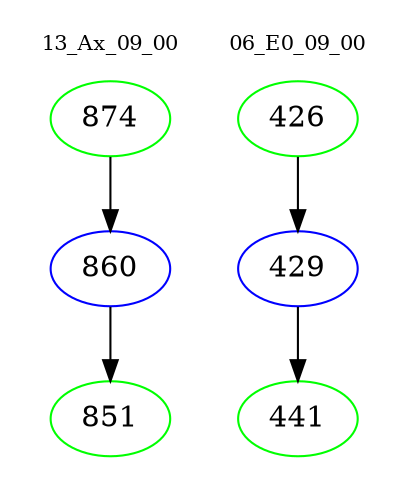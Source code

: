 digraph{
subgraph cluster_0 {
color = white
label = "13_Ax_09_00";
fontsize=10;
T0_874 [label="874", color="green"]
T0_874 -> T0_860 [color="black"]
T0_860 [label="860", color="blue"]
T0_860 -> T0_851 [color="black"]
T0_851 [label="851", color="green"]
}
subgraph cluster_1 {
color = white
label = "06_E0_09_00";
fontsize=10;
T1_426 [label="426", color="green"]
T1_426 -> T1_429 [color="black"]
T1_429 [label="429", color="blue"]
T1_429 -> T1_441 [color="black"]
T1_441 [label="441", color="green"]
}
}
